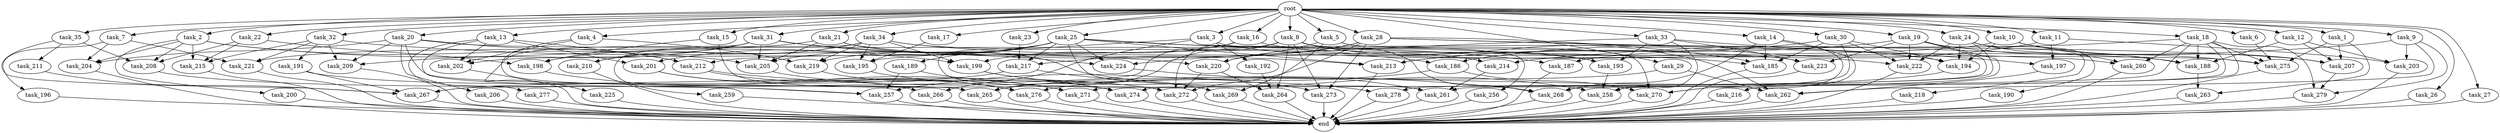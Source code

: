 digraph G {
  task_189 [size="8589934592.000000"];
  task_220 [size="8675833937.920000"];
  task_221 [size="14259291422.720001"];
  task_273 [size="10737418240.000000"];
  task_20 [size="10.240000"];
  task_185 [size="10050223472.639999"];
  task_9 [size="10.240000"];
  task_276 [size="18468359372.799999"];
  task_215 [size="17952963297.279999"];
  task_4 [size="10.240000"];
  task_271 [size="7988639170.560000"];
  task_25 [size="10.240000"];
  task_13 [size="10.240000"];
  task_266 [size="8418135900.160000"];
  task_14 [size="10.240000"];
  task_3 [size="10.240000"];
  task_200 [size="5497558138.880000"];
  task_204 [size="14602888806.400000"];
  task_192 [size="4209067950.080000"];
  task_5 [size="10.240000"];
  task_201 [size="12799002542.080000"];
  task_272 [size="19842748907.520000"];
  task_275 [size="9534827397.120001"];
  task_213 [size="18640158064.639999"];
  task_264 [size="3693671874.560000"];
  task_269 [size="3435973836.800000"];
  task_28 [size="10.240000"];
  task_203 [size="9019431321.600000"];
  task_208 [size="14087492730.880001"];
  task_2 [size="10.240000"];
  task_186 [size="2147483648.000000"];
  task_7 [size="10.240000"];
  task_191 [size="6957847019.520000"];
  task_199 [size="9363028705.280001"];
  task_279 [size="7988639170.560000"];
  task_21 [size="10.240000"];
  task_31 [size="10.240000"];
  task_188 [size="12541304504.320000"];
  task_1 [size="10.240000"];
  task_23 [size="10.240000"];
  task_261 [size="15805479649.280001"];
  task_194 [size="26714696581.119999"];
  task_16 [size="10.240000"];
  task_277 [size="4209067950.080000"];
  task_265 [size="12970801233.920000"];
  task_224 [size="16922171146.240000"];
  task_29 [size="10.240000"];
  task_257 [size="15633680957.440001"];
  task_259 [size="773094113.280000"];
  task_205 [size="15805479649.280001"];
  task_197 [size="8332236554.240000"];
  task_195 [size="8074538516.480000"];
  task_26 [size="10.240000"];
  task_209 [size="10479720202.240000"];
  task_217 [size="11338713661.440001"];
  task_210 [size="2147483648.000000"];
  task_278 [size="8933531975.680000"];
  task_24 [size="10.240000"];
  task_18 [size="10.240000"];
  task_218 [size="6957847019.520000"];
  task_270 [size="9019431321.600000"];
  task_190 [size="6957847019.520000"];
  task_260 [size="8675833937.920000"];
  task_32 [size="10.240000"];
  task_12 [size="10.240000"];
  task_22 [size="10.240000"];
  task_19 [size="10.240000"];
  task_222 [size="20873541058.560001"];
  task_262 [size="14602888806.400000"];
  task_256 [size="343597383.680000"];
  task_193 [size="16320875724.800001"];
  task_212 [size="13314398617.600000"];
  task_30 [size="10.240000"];
  task_267 [size="24824910970.880001"];
  task_216 [size="3092376453.120000"];
  task_8 [size="10.240000"];
  task_34 [size="10.240000"];
  root [size="0.000000"];
  task_17 [size="10.240000"];
  task_214 [size="6270652252.160000"];
  end [size="0.000000"];
  task_202 [size="8074538516.480000"];
  task_10 [size="10.240000"];
  task_219 [size="12455405158.400000"];
  task_27 [size="10.240000"];
  task_6 [size="10.240000"];
  task_274 [size="19756849561.600002"];
  task_35 [size="10.240000"];
  task_33 [size="10.240000"];
  task_225 [size="1374389534.720000"];
  task_268 [size="4552665333.760000"];
  task_196 [size="6957847019.520000"];
  task_198 [size="10479720202.240000"];
  task_207 [size="11252814315.520000"];
  task_206 [size="2147483648.000000"];
  task_187 [size="8933531975.680000"];
  task_211 [size="3092376453.120000"];
  task_11 [size="10.240000"];
  task_258 [size="19756849561.600002"];
  task_15 [size="10.240000"];
  task_223 [size="14602888806.400000"];
  task_263 [size="3865470566.400000"];

  task_189 -> task_274 [size="301989888.000000"];
  task_189 -> task_257 [size="301989888.000000"];
  task_220 -> task_272 [size="209715200.000000"];
  task_220 -> task_264 [size="209715200.000000"];
  task_221 -> end [size="1.000000"];
  task_273 -> end [size="1.000000"];
  task_20 -> task_209 [size="209715200.000000"];
  task_20 -> task_265 [size="209715200.000000"];
  task_20 -> task_212 [size="209715200.000000"];
  task_20 -> task_223 [size="209715200.000000"];
  task_20 -> task_204 [size="209715200.000000"];
  task_20 -> task_206 [size="209715200.000000"];
  task_185 -> end [size="1.000000"];
  task_9 -> task_203 [size="536870912.000000"];
  task_9 -> task_262 [size="536870912.000000"];
  task_9 -> task_214 [size="536870912.000000"];
  task_9 -> task_279 [size="536870912.000000"];
  task_276 -> end [size="1.000000"];
  task_215 -> end [size="1.000000"];
  task_4 -> task_202 [size="301989888.000000"];
  task_4 -> task_219 [size="301989888.000000"];
  task_4 -> task_265 [size="301989888.000000"];
  task_271 -> end [size="1.000000"];
  task_25 -> task_189 [size="838860800.000000"];
  task_25 -> task_261 [size="838860800.000000"];
  task_25 -> task_201 [size="838860800.000000"];
  task_25 -> task_194 [size="838860800.000000"];
  task_25 -> task_217 [size="838860800.000000"];
  task_25 -> task_187 [size="838860800.000000"];
  task_25 -> task_219 [size="838860800.000000"];
  task_25 -> task_224 [size="838860800.000000"];
  task_25 -> task_272 [size="838860800.000000"];
  task_25 -> task_193 [size="838860800.000000"];
  task_25 -> task_213 [size="838860800.000000"];
  task_25 -> task_205 [size="838860800.000000"];
  task_13 -> task_202 [size="411041792.000000"];
  task_13 -> task_201 [size="411041792.000000"];
  task_13 -> task_277 [size="411041792.000000"];
  task_13 -> task_257 [size="411041792.000000"];
  task_13 -> task_212 [size="411041792.000000"];
  task_266 -> end [size="1.000000"];
  task_14 -> task_270 [size="301989888.000000"];
  task_14 -> task_216 [size="301989888.000000"];
  task_14 -> task_268 [size="301989888.000000"];
  task_14 -> task_185 [size="301989888.000000"];
  task_3 -> task_266 [size="411041792.000000"];
  task_3 -> task_192 [size="411041792.000000"];
  task_3 -> task_195 [size="411041792.000000"];
  task_3 -> task_222 [size="411041792.000000"];
  task_200 -> end [size="1.000000"];
  task_204 -> end [size="1.000000"];
  task_192 -> task_264 [size="75497472.000000"];
  task_5 -> task_270 [size="33554432.000000"];
  task_5 -> task_220 [size="33554432.000000"];
  task_5 -> task_269 [size="33554432.000000"];
  task_5 -> task_256 [size="33554432.000000"];
  task_201 -> task_266 [size="411041792.000000"];
  task_201 -> task_276 [size="411041792.000000"];
  task_272 -> end [size="1.000000"];
  task_275 -> end [size="1.000000"];
  task_213 -> end [size="1.000000"];
  task_264 -> end [size="1.000000"];
  task_269 -> end [size="1.000000"];
  task_28 -> task_273 [size="134217728.000000"];
  task_28 -> task_207 [size="134217728.000000"];
  task_28 -> task_185 [size="134217728.000000"];
  task_28 -> task_272 [size="134217728.000000"];
  task_28 -> task_260 [size="134217728.000000"];
  task_28 -> task_220 [size="134217728.000000"];
  task_28 -> task_217 [size="134217728.000000"];
  task_203 -> end [size="1.000000"];
  task_208 -> task_257 [size="679477248.000000"];
  task_2 -> task_215 [size="536870912.000000"];
  task_2 -> task_200 [size="536870912.000000"];
  task_2 -> task_199 [size="536870912.000000"];
  task_2 -> task_208 [size="536870912.000000"];
  task_2 -> task_204 [size="536870912.000000"];
  task_2 -> task_205 [size="536870912.000000"];
  task_186 -> task_270 [size="134217728.000000"];
  task_186 -> task_257 [size="134217728.000000"];
  task_7 -> task_196 [size="679477248.000000"];
  task_7 -> task_204 [size="679477248.000000"];
  task_7 -> task_221 [size="679477248.000000"];
  task_191 -> task_267 [size="679477248.000000"];
  task_191 -> task_272 [size="679477248.000000"];
  task_199 -> task_278 [size="838860800.000000"];
  task_199 -> task_273 [size="838860800.000000"];
  task_279 -> end [size="1.000000"];
  task_21 -> task_221 [size="33554432.000000"];
  task_21 -> task_213 [size="33554432.000000"];
  task_21 -> task_258 [size="33554432.000000"];
  task_21 -> task_205 [size="33554432.000000"];
  task_31 -> task_209 [size="134217728.000000"];
  task_31 -> task_225 [size="134217728.000000"];
  task_31 -> task_224 [size="134217728.000000"];
  task_31 -> task_210 [size="134217728.000000"];
  task_31 -> task_185 [size="134217728.000000"];
  task_31 -> task_205 [size="134217728.000000"];
  task_188 -> task_263 [size="301989888.000000"];
  task_1 -> task_207 [size="75497472.000000"];
  task_1 -> task_263 [size="75497472.000000"];
  task_1 -> task_275 [size="75497472.000000"];
  task_23 -> task_217 [size="134217728.000000"];
  task_261 -> end [size="1.000000"];
  task_194 -> task_265 [size="679477248.000000"];
  task_16 -> task_188 [size="301989888.000000"];
  task_16 -> task_199 [size="301989888.000000"];
  task_16 -> task_267 [size="301989888.000000"];
  task_277 -> end [size="1.000000"];
  task_265 -> end [size="1.000000"];
  task_224 -> task_261 [size="134217728.000000"];
  task_29 -> task_262 [size="679477248.000000"];
  task_29 -> task_276 [size="679477248.000000"];
  task_257 -> end [size="1.000000"];
  task_259 -> end [size="1.000000"];
  task_205 -> task_271 [size="33554432.000000"];
  task_197 -> task_262 [size="134217728.000000"];
  task_195 -> task_274 [size="536870912.000000"];
  task_26 -> end [size="1.000000"];
  task_209 -> end [size="1.000000"];
  task_217 -> task_267 [size="301989888.000000"];
  task_217 -> task_269 [size="301989888.000000"];
  task_210 -> end [size="1.000000"];
  task_278 -> end [size="1.000000"];
  task_24 -> task_260 [size="679477248.000000"];
  task_24 -> task_274 [size="679477248.000000"];
  task_24 -> task_222 [size="679477248.000000"];
  task_24 -> task_190 [size="679477248.000000"];
  task_24 -> task_194 [size="679477248.000000"];
  task_24 -> task_218 [size="679477248.000000"];
  task_18 -> task_188 [size="33554432.000000"];
  task_18 -> task_260 [size="33554432.000000"];
  task_18 -> task_187 [size="33554432.000000"];
  task_18 -> task_268 [size="33554432.000000"];
  task_18 -> task_261 [size="33554432.000000"];
  task_18 -> task_278 [size="33554432.000000"];
  task_18 -> task_275 [size="33554432.000000"];
  task_18 -> task_279 [size="33554432.000000"];
  task_218 -> end [size="1.000000"];
  task_270 -> end [size="1.000000"];
  task_190 -> end [size="1.000000"];
  task_260 -> end [size="1.000000"];
  task_32 -> task_209 [size="679477248.000000"];
  task_32 -> task_220 [size="679477248.000000"];
  task_32 -> task_215 [size="679477248.000000"];
  task_32 -> task_191 [size="679477248.000000"];
  task_32 -> task_221 [size="679477248.000000"];
  task_12 -> task_203 [size="209715200.000000"];
  task_12 -> task_188 [size="209715200.000000"];
  task_12 -> task_207 [size="209715200.000000"];
  task_22 -> task_198 [size="536870912.000000"];
  task_22 -> task_208 [size="536870912.000000"];
  task_22 -> task_215 [size="536870912.000000"];
  task_19 -> task_258 [size="536870912.000000"];
  task_19 -> task_275 [size="536870912.000000"];
  task_19 -> task_223 [size="536870912.000000"];
  task_19 -> task_222 [size="536870912.000000"];
  task_19 -> task_271 [size="536870912.000000"];
  task_19 -> task_213 [size="536870912.000000"];
  task_222 -> end [size="1.000000"];
  task_262 -> end [size="1.000000"];
  task_256 -> end [size="1.000000"];
  task_193 -> task_258 [size="679477248.000000"];
  task_212 -> task_268 [size="33554432.000000"];
  task_212 -> task_276 [size="33554432.000000"];
  task_30 -> task_270 [size="411041792.000000"];
  task_30 -> task_222 [size="411041792.000000"];
  task_30 -> task_194 [size="411041792.000000"];
  task_30 -> task_213 [size="411041792.000000"];
  task_30 -> task_185 [size="411041792.000000"];
  task_267 -> end [size="1.000000"];
  task_216 -> end [size="1.000000"];
  task_8 -> task_202 [size="75497472.000000"];
  task_8 -> task_273 [size="75497472.000000"];
  task_8 -> task_264 [size="75497472.000000"];
  task_8 -> task_268 [size="75497472.000000"];
  task_8 -> task_275 [size="75497472.000000"];
  task_8 -> task_272 [size="75497472.000000"];
  task_8 -> task_262 [size="75497472.000000"];
  task_8 -> task_265 [size="75497472.000000"];
  task_8 -> task_193 [size="75497472.000000"];
  task_34 -> task_198 [size="75497472.000000"];
  task_34 -> task_186 [size="75497472.000000"];
  task_34 -> task_219 [size="75497472.000000"];
  task_34 -> task_195 [size="75497472.000000"];
  task_34 -> task_210 [size="75497472.000000"];
  task_34 -> task_199 [size="75497472.000000"];
  task_34 -> task_214 [size="75497472.000000"];
  task_34 -> task_259 [size="75497472.000000"];
  root -> task_26 [size="1.000000"];
  root -> task_8 [size="1.000000"];
  root -> task_34 [size="1.000000"];
  root -> task_28 [size="1.000000"];
  root -> task_15 [size="1.000000"];
  root -> task_29 [size="1.000000"];
  root -> task_17 [size="1.000000"];
  root -> task_9 [size="1.000000"];
  root -> task_6 [size="1.000000"];
  root -> task_2 [size="1.000000"];
  root -> task_10 [size="1.000000"];
  root -> task_27 [size="1.000000"];
  root -> task_7 [size="1.000000"];
  root -> task_4 [size="1.000000"];
  root -> task_24 [size="1.000000"];
  root -> task_25 [size="1.000000"];
  root -> task_18 [size="1.000000"];
  root -> task_20 [size="1.000000"];
  root -> task_35 [size="1.000000"];
  root -> task_13 [size="1.000000"];
  root -> task_31 [size="1.000000"];
  root -> task_14 [size="1.000000"];
  root -> task_1 [size="1.000000"];
  root -> task_23 [size="1.000000"];
  root -> task_11 [size="1.000000"];
  root -> task_3 [size="1.000000"];
  root -> task_32 [size="1.000000"];
  root -> task_5 [size="1.000000"];
  root -> task_12 [size="1.000000"];
  root -> task_22 [size="1.000000"];
  root -> task_19 [size="1.000000"];
  root -> task_33 [size="1.000000"];
  root -> task_21 [size="1.000000"];
  root -> task_16 [size="1.000000"];
  root -> task_30 [size="1.000000"];
  task_17 -> task_195 [size="301989888.000000"];
  task_214 -> task_261 [size="536870912.000000"];
  task_202 -> end [size="1.000000"];
  task_10 -> task_188 [size="679477248.000000"];
  task_10 -> task_207 [size="679477248.000000"];
  task_10 -> task_194 [size="679477248.000000"];
  task_10 -> task_212 [size="679477248.000000"];
  task_219 -> task_276 [size="679477248.000000"];
  task_27 -> end [size="1.000000"];
  task_6 -> task_275 [size="209715200.000000"];
  task_274 -> end [size="1.000000"];
  task_35 -> task_211 [size="301989888.000000"];
  task_35 -> task_267 [size="301989888.000000"];
  task_35 -> task_208 [size="301989888.000000"];
  task_33 -> task_197 [size="679477248.000000"];
  task_33 -> task_223 [size="679477248.000000"];
  task_33 -> task_258 [size="679477248.000000"];
  task_33 -> task_224 [size="679477248.000000"];
  task_33 -> task_193 [size="679477248.000000"];
  task_225 -> end [size="1.000000"];
  task_268 -> end [size="1.000000"];
  task_196 -> end [size="1.000000"];
  task_198 -> task_271 [size="209715200.000000"];
  task_207 -> task_279 [size="209715200.000000"];
  task_206 -> end [size="1.000000"];
  task_187 -> end [size="1.000000"];
  task_211 -> task_267 [size="838860800.000000"];
  task_11 -> task_197 [size="134217728.000000"];
  task_11 -> task_186 [size="134217728.000000"];
  task_11 -> task_203 [size="134217728.000000"];
  task_258 -> end [size="1.000000"];
  task_15 -> task_198 [size="411041792.000000"];
  task_15 -> task_274 [size="411041792.000000"];
  task_223 -> end [size="1.000000"];
  task_263 -> end [size="1.000000"];
}
